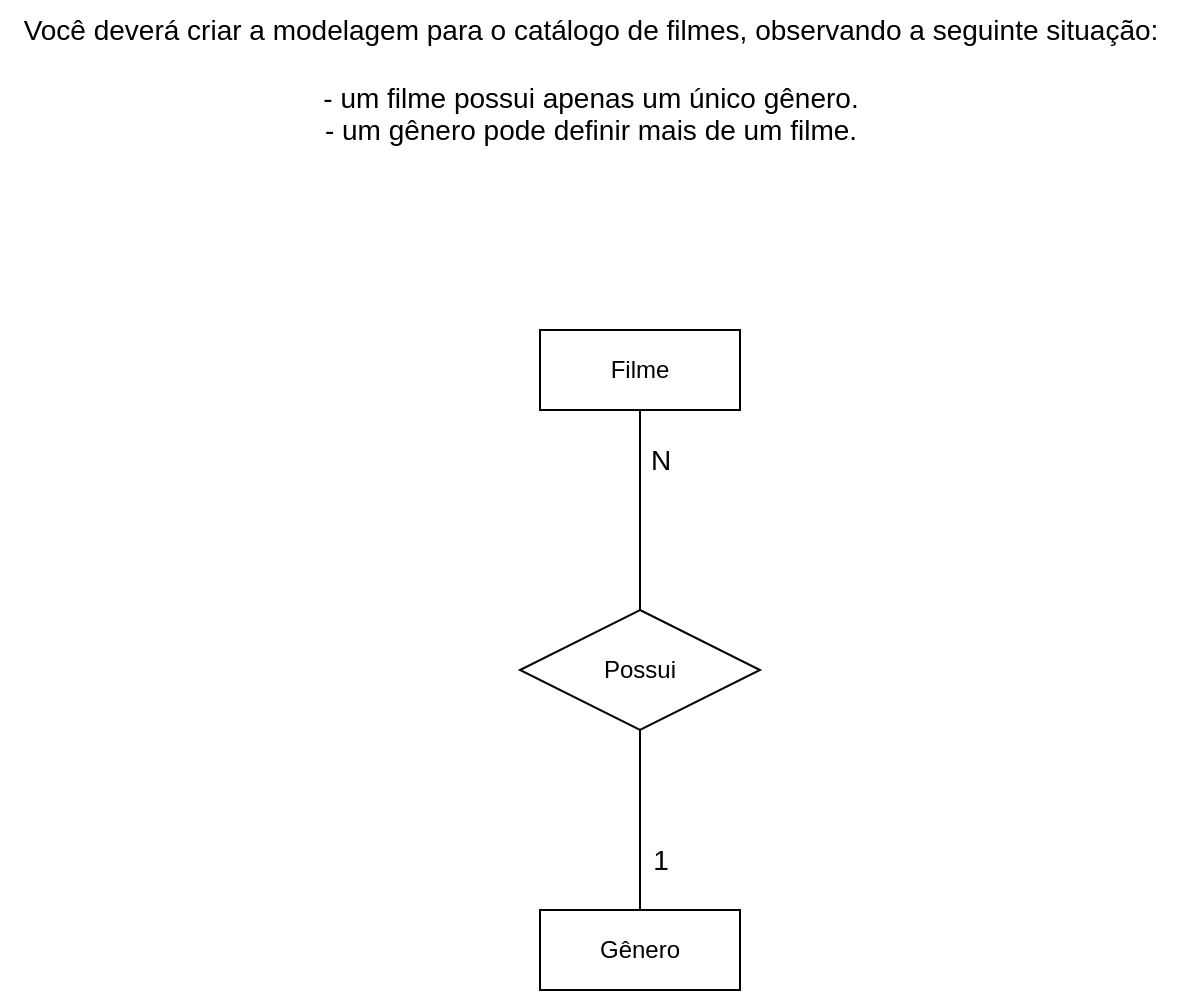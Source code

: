 <mxfile version="21.6.5" type="device">
  <diagram name="Página-1" id="ODRxuTxdPuJSUmbHf09M">
    <mxGraphModel dx="1050" dy="574" grid="1" gridSize="10" guides="1" tooltips="1" connect="1" arrows="1" fold="1" page="1" pageScale="1" pageWidth="827" pageHeight="1169" math="0" shadow="0">
      <root>
        <mxCell id="0" />
        <mxCell id="1" parent="0" />
        <mxCell id="K3KyJljCTJHiUhCQhHle-1" value="&lt;div style=&quot;font-size: 14px;&quot;&gt;&lt;font style=&quot;font-size: 14px;&quot;&gt;Você deverá criar a modelagem para o catálogo de filmes, observando a seguinte situação:&lt;/font&gt;&lt;/div&gt;&lt;div style=&quot;font-size: 14px;&quot;&gt;&lt;font style=&quot;font-size: 14px;&quot;&gt;&lt;br&gt;&lt;/font&gt;&lt;/div&gt;&lt;div style=&quot;font-size: 14px;&quot;&gt;&lt;font style=&quot;font-size: 14px;&quot;&gt;- um filme possui apenas um único gênero.&lt;/font&gt;&lt;/div&gt;&lt;div style=&quot;font-size: 14px;&quot;&gt;&lt;font style=&quot;font-size: 14px;&quot;&gt;- um gênero pode definir mais de um filme.&lt;/font&gt;&lt;/div&gt;" style="text;html=1;align=center;verticalAlign=middle;resizable=0;points=[];autosize=1;strokeColor=none;fillColor=none;" vertex="1" parent="1">
          <mxGeometry x="120" y="35" width="590" height="80" as="geometry" />
        </mxCell>
        <mxCell id="K3KyJljCTJHiUhCQhHle-5" style="edgeStyle=orthogonalEdgeStyle;rounded=0;orthogonalLoop=1;jettySize=auto;html=1;exitX=0.5;exitY=1;exitDx=0;exitDy=0;entryX=0.5;entryY=0;entryDx=0;entryDy=0;endArrow=none;endFill=0;" edge="1" parent="1" source="K3KyJljCTJHiUhCQhHle-2" target="K3KyJljCTJHiUhCQhHle-3">
          <mxGeometry relative="1" as="geometry" />
        </mxCell>
        <mxCell id="K3KyJljCTJHiUhCQhHle-2" value="Filme" style="whiteSpace=wrap;html=1;align=center;" vertex="1" parent="1">
          <mxGeometry x="390" y="200" width="100" height="40" as="geometry" />
        </mxCell>
        <mxCell id="K3KyJljCTJHiUhCQhHle-6" style="edgeStyle=orthogonalEdgeStyle;rounded=0;orthogonalLoop=1;jettySize=auto;html=1;exitX=0.5;exitY=1;exitDx=0;exitDy=0;endArrow=none;endFill=0;" edge="1" parent="1" source="K3KyJljCTJHiUhCQhHle-3" target="K3KyJljCTJHiUhCQhHle-4">
          <mxGeometry relative="1" as="geometry" />
        </mxCell>
        <mxCell id="K3KyJljCTJHiUhCQhHle-3" value="Possui" style="shape=rhombus;perimeter=rhombusPerimeter;whiteSpace=wrap;html=1;align=center;" vertex="1" parent="1">
          <mxGeometry x="380" y="340" width="120" height="60" as="geometry" />
        </mxCell>
        <mxCell id="K3KyJljCTJHiUhCQhHle-4" value="Gênero" style="whiteSpace=wrap;html=1;align=center;" vertex="1" parent="1">
          <mxGeometry x="390" y="490" width="100" height="40" as="geometry" />
        </mxCell>
        <mxCell id="K3KyJljCTJHiUhCQhHle-7" value="&lt;font style=&quot;font-size: 14px;&quot;&gt;1&lt;/font&gt;" style="text;html=1;align=center;verticalAlign=middle;resizable=0;points=[];autosize=1;strokeColor=none;fillColor=none;" vertex="1" parent="1">
          <mxGeometry x="435" y="450" width="30" height="30" as="geometry" />
        </mxCell>
        <mxCell id="K3KyJljCTJHiUhCQhHle-8" value="&lt;font style=&quot;font-size: 14px;&quot;&gt;N&lt;/font&gt;" style="text;html=1;align=center;verticalAlign=middle;resizable=0;points=[];autosize=1;strokeColor=none;fillColor=none;" vertex="1" parent="1">
          <mxGeometry x="435" y="250" width="30" height="30" as="geometry" />
        </mxCell>
      </root>
    </mxGraphModel>
  </diagram>
</mxfile>
